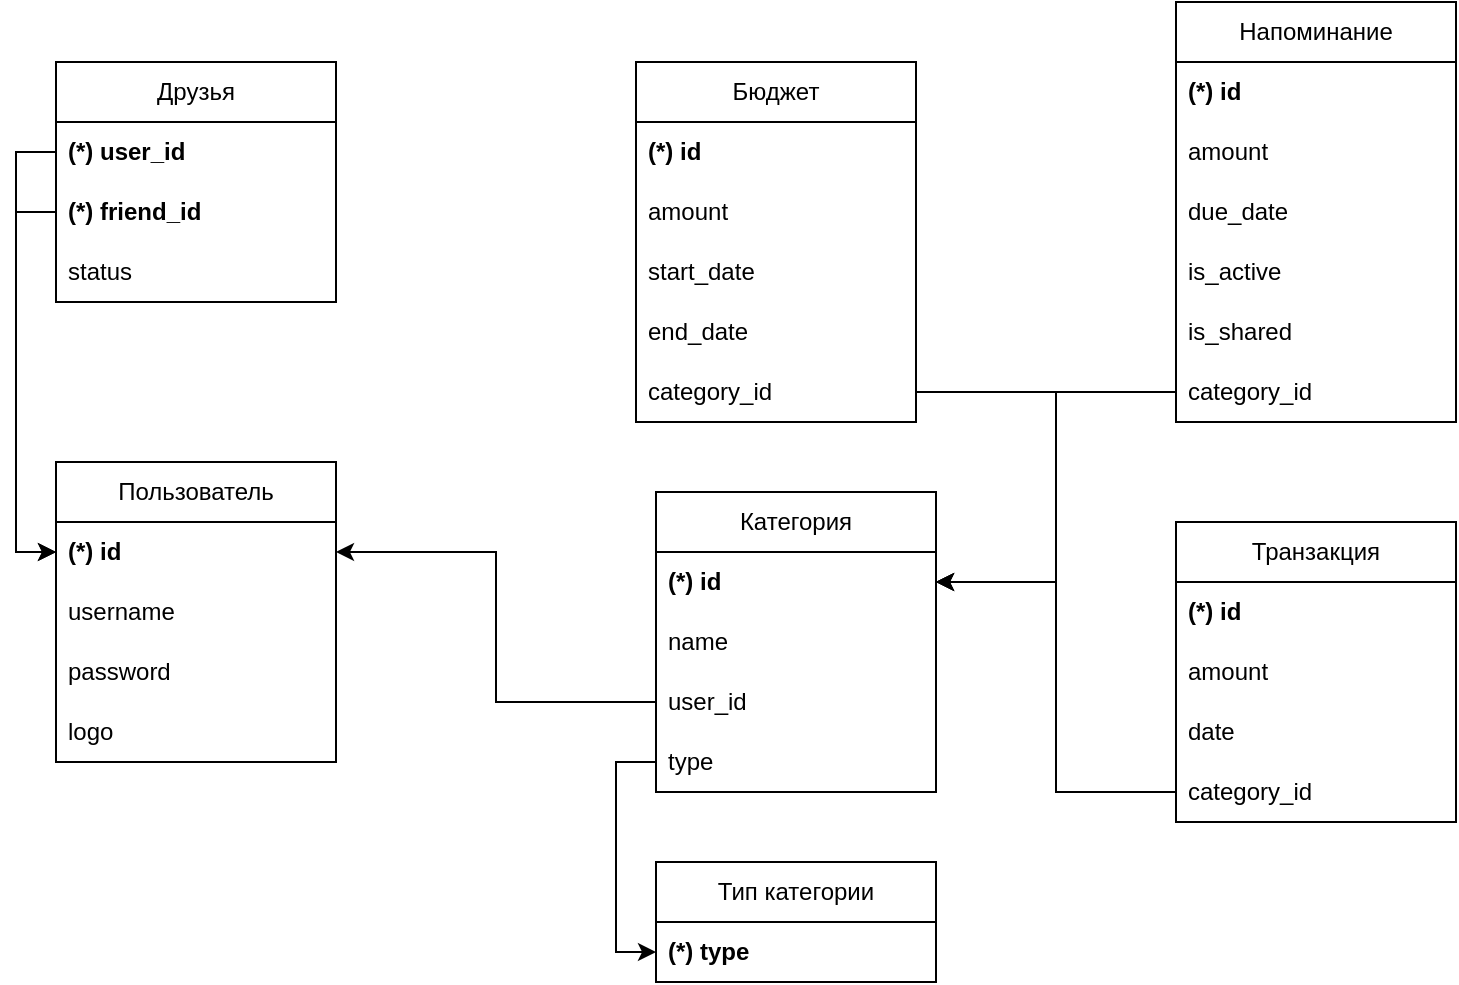 <mxfile version="24.8.4">
  <diagram name="Страница — 1" id="thmpnlYBNL14PKC0I9hq">
    <mxGraphModel dx="1395" dy="615" grid="1" gridSize="10" guides="1" tooltips="1" connect="1" arrows="1" fold="1" page="1" pageScale="1" pageWidth="1600" pageHeight="900" math="0" shadow="0">
      <root>
        <mxCell id="0" />
        <mxCell id="1" parent="0" />
        <mxCell id="7hybnSOsJ1aiHCKx3Wz7-70" value="Пользователь" style="swimlane;fontStyle=0;childLayout=stackLayout;horizontal=1;startSize=30;horizontalStack=0;resizeParent=1;resizeParentMax=0;resizeLast=0;collapsible=1;marginBottom=0;whiteSpace=wrap;html=1;" vertex="1" parent="1">
          <mxGeometry x="300" y="300" width="140" height="150" as="geometry" />
        </mxCell>
        <mxCell id="7hybnSOsJ1aiHCKx3Wz7-71" value="&lt;b&gt;(*) id&lt;/b&gt;" style="text;strokeColor=none;fillColor=none;align=left;verticalAlign=middle;spacingLeft=4;spacingRight=4;overflow=hidden;points=[[0,0.5],[1,0.5]];portConstraint=eastwest;rotatable=0;whiteSpace=wrap;html=1;" vertex="1" parent="7hybnSOsJ1aiHCKx3Wz7-70">
          <mxGeometry y="30" width="140" height="30" as="geometry" />
        </mxCell>
        <mxCell id="7hybnSOsJ1aiHCKx3Wz7-72" value="username" style="text;strokeColor=none;fillColor=none;align=left;verticalAlign=middle;spacingLeft=4;spacingRight=4;overflow=hidden;points=[[0,0.5],[1,0.5]];portConstraint=eastwest;rotatable=0;whiteSpace=wrap;html=1;" vertex="1" parent="7hybnSOsJ1aiHCKx3Wz7-70">
          <mxGeometry y="60" width="140" height="30" as="geometry" />
        </mxCell>
        <mxCell id="7hybnSOsJ1aiHCKx3Wz7-73" value="password" style="text;strokeColor=none;fillColor=none;align=left;verticalAlign=middle;spacingLeft=4;spacingRight=4;overflow=hidden;points=[[0,0.5],[1,0.5]];portConstraint=eastwest;rotatable=0;whiteSpace=wrap;html=1;" vertex="1" parent="7hybnSOsJ1aiHCKx3Wz7-70">
          <mxGeometry y="90" width="140" height="30" as="geometry" />
        </mxCell>
        <mxCell id="7hybnSOsJ1aiHCKx3Wz7-74" value="logo" style="text;strokeColor=none;fillColor=none;align=left;verticalAlign=middle;spacingLeft=4;spacingRight=4;overflow=hidden;points=[[0,0.5],[1,0.5]];portConstraint=eastwest;rotatable=0;whiteSpace=wrap;html=1;" vertex="1" parent="7hybnSOsJ1aiHCKx3Wz7-70">
          <mxGeometry y="120" width="140" height="30" as="geometry" />
        </mxCell>
        <mxCell id="7hybnSOsJ1aiHCKx3Wz7-75" value="Категория" style="swimlane;fontStyle=0;childLayout=stackLayout;horizontal=1;startSize=30;horizontalStack=0;resizeParent=1;resizeParentMax=0;resizeLast=0;collapsible=1;marginBottom=0;whiteSpace=wrap;html=1;" vertex="1" parent="1">
          <mxGeometry x="600" y="315" width="140" height="150" as="geometry" />
        </mxCell>
        <mxCell id="7hybnSOsJ1aiHCKx3Wz7-76" value="&lt;b&gt;(*) id&lt;/b&gt;" style="text;strokeColor=none;fillColor=none;align=left;verticalAlign=middle;spacingLeft=4;spacingRight=4;overflow=hidden;points=[[0,0.5],[1,0.5]];portConstraint=eastwest;rotatable=0;whiteSpace=wrap;html=1;" vertex="1" parent="7hybnSOsJ1aiHCKx3Wz7-75">
          <mxGeometry y="30" width="140" height="30" as="geometry" />
        </mxCell>
        <mxCell id="7hybnSOsJ1aiHCKx3Wz7-77" value="name" style="text;strokeColor=none;fillColor=none;align=left;verticalAlign=middle;spacingLeft=4;spacingRight=4;overflow=hidden;points=[[0,0.5],[1,0.5]];portConstraint=eastwest;rotatable=0;whiteSpace=wrap;html=1;" vertex="1" parent="7hybnSOsJ1aiHCKx3Wz7-75">
          <mxGeometry y="60" width="140" height="30" as="geometry" />
        </mxCell>
        <mxCell id="7hybnSOsJ1aiHCKx3Wz7-112" value="user_id" style="text;strokeColor=none;fillColor=none;align=left;verticalAlign=middle;spacingLeft=4;spacingRight=4;overflow=hidden;points=[[0,0.5],[1,0.5]];portConstraint=eastwest;rotatable=0;whiteSpace=wrap;html=1;" vertex="1" parent="7hybnSOsJ1aiHCKx3Wz7-75">
          <mxGeometry y="90" width="140" height="30" as="geometry" />
        </mxCell>
        <mxCell id="7hybnSOsJ1aiHCKx3Wz7-108" value="type" style="text;strokeColor=none;fillColor=none;align=left;verticalAlign=middle;spacingLeft=4;spacingRight=4;overflow=hidden;points=[[0,0.5],[1,0.5]];portConstraint=eastwest;rotatable=0;whiteSpace=wrap;html=1;" vertex="1" parent="7hybnSOsJ1aiHCKx3Wz7-75">
          <mxGeometry y="120" width="140" height="30" as="geometry" />
        </mxCell>
        <mxCell id="7hybnSOsJ1aiHCKx3Wz7-78" value="Транзакция" style="swimlane;fontStyle=0;childLayout=stackLayout;horizontal=1;startSize=30;horizontalStack=0;resizeParent=1;resizeParentMax=0;resizeLast=0;collapsible=1;marginBottom=0;whiteSpace=wrap;html=1;" vertex="1" parent="1">
          <mxGeometry x="860" y="330" width="140" height="150" as="geometry" />
        </mxCell>
        <mxCell id="7hybnSOsJ1aiHCKx3Wz7-79" value="&lt;b&gt;(*) id&lt;/b&gt;" style="text;strokeColor=none;fillColor=none;align=left;verticalAlign=middle;spacingLeft=4;spacingRight=4;overflow=hidden;points=[[0,0.5],[1,0.5]];portConstraint=eastwest;rotatable=0;whiteSpace=wrap;html=1;" vertex="1" parent="7hybnSOsJ1aiHCKx3Wz7-78">
          <mxGeometry y="30" width="140" height="30" as="geometry" />
        </mxCell>
        <mxCell id="7hybnSOsJ1aiHCKx3Wz7-80" value="amount" style="text;strokeColor=none;fillColor=none;align=left;verticalAlign=middle;spacingLeft=4;spacingRight=4;overflow=hidden;points=[[0,0.5],[1,0.5]];portConstraint=eastwest;rotatable=0;whiteSpace=wrap;html=1;" vertex="1" parent="7hybnSOsJ1aiHCKx3Wz7-78">
          <mxGeometry y="60" width="140" height="30" as="geometry" />
        </mxCell>
        <mxCell id="7hybnSOsJ1aiHCKx3Wz7-81" value="date" style="text;strokeColor=none;fillColor=none;align=left;verticalAlign=middle;spacingLeft=4;spacingRight=4;overflow=hidden;points=[[0,0.5],[1,0.5]];portConstraint=eastwest;rotatable=0;whiteSpace=wrap;html=1;" vertex="1" parent="7hybnSOsJ1aiHCKx3Wz7-78">
          <mxGeometry y="90" width="140" height="30" as="geometry" />
        </mxCell>
        <mxCell id="7hybnSOsJ1aiHCKx3Wz7-114" value="category_id" style="text;strokeColor=none;fillColor=none;align=left;verticalAlign=middle;spacingLeft=4;spacingRight=4;overflow=hidden;points=[[0,0.5],[1,0.5]];portConstraint=eastwest;rotatable=0;whiteSpace=wrap;html=1;" vertex="1" parent="7hybnSOsJ1aiHCKx3Wz7-78">
          <mxGeometry y="120" width="140" height="30" as="geometry" />
        </mxCell>
        <mxCell id="7hybnSOsJ1aiHCKx3Wz7-84" value="Тип категории" style="swimlane;fontStyle=0;childLayout=stackLayout;horizontal=1;startSize=30;horizontalStack=0;resizeParent=1;resizeParentMax=0;resizeLast=0;collapsible=1;marginBottom=0;whiteSpace=wrap;html=1;" vertex="1" parent="1">
          <mxGeometry x="600" y="500" width="140" height="60" as="geometry" />
        </mxCell>
        <mxCell id="7hybnSOsJ1aiHCKx3Wz7-85" value="&lt;b&gt;(*) type&lt;/b&gt;" style="text;strokeColor=none;fillColor=none;align=left;verticalAlign=middle;spacingLeft=4;spacingRight=4;overflow=hidden;points=[[0,0.5],[1,0.5]];portConstraint=eastwest;rotatable=0;whiteSpace=wrap;html=1;" vertex="1" parent="7hybnSOsJ1aiHCKx3Wz7-84">
          <mxGeometry y="30" width="140" height="30" as="geometry" />
        </mxCell>
        <mxCell id="7hybnSOsJ1aiHCKx3Wz7-87" value="Бюджет" style="swimlane;fontStyle=0;childLayout=stackLayout;horizontal=1;startSize=30;horizontalStack=0;resizeParent=1;resizeParentMax=0;resizeLast=0;collapsible=1;marginBottom=0;whiteSpace=wrap;html=1;" vertex="1" parent="1">
          <mxGeometry x="590" y="100" width="140" height="180" as="geometry" />
        </mxCell>
        <mxCell id="7hybnSOsJ1aiHCKx3Wz7-88" value="&lt;b&gt;(*) id&lt;/b&gt;" style="text;strokeColor=none;fillColor=none;align=left;verticalAlign=middle;spacingLeft=4;spacingRight=4;overflow=hidden;points=[[0,0.5],[1,0.5]];portConstraint=eastwest;rotatable=0;whiteSpace=wrap;html=1;" vertex="1" parent="7hybnSOsJ1aiHCKx3Wz7-87">
          <mxGeometry y="30" width="140" height="30" as="geometry" />
        </mxCell>
        <mxCell id="7hybnSOsJ1aiHCKx3Wz7-89" value="amount" style="text;strokeColor=none;fillColor=none;align=left;verticalAlign=middle;spacingLeft=4;spacingRight=4;overflow=hidden;points=[[0,0.5],[1,0.5]];portConstraint=eastwest;rotatable=0;whiteSpace=wrap;html=1;" vertex="1" parent="7hybnSOsJ1aiHCKx3Wz7-87">
          <mxGeometry y="60" width="140" height="30" as="geometry" />
        </mxCell>
        <mxCell id="7hybnSOsJ1aiHCKx3Wz7-90" value="start_date" style="text;strokeColor=none;fillColor=none;align=left;verticalAlign=middle;spacingLeft=4;spacingRight=4;overflow=hidden;points=[[0,0.5],[1,0.5]];portConstraint=eastwest;rotatable=0;whiteSpace=wrap;html=1;" vertex="1" parent="7hybnSOsJ1aiHCKx3Wz7-87">
          <mxGeometry y="90" width="140" height="30" as="geometry" />
        </mxCell>
        <mxCell id="7hybnSOsJ1aiHCKx3Wz7-91" value="end_date" style="text;strokeColor=none;fillColor=none;align=left;verticalAlign=middle;spacingLeft=4;spacingRight=4;overflow=hidden;points=[[0,0.5],[1,0.5]];portConstraint=eastwest;rotatable=0;whiteSpace=wrap;html=1;" vertex="1" parent="7hybnSOsJ1aiHCKx3Wz7-87">
          <mxGeometry y="120" width="140" height="30" as="geometry" />
        </mxCell>
        <mxCell id="7hybnSOsJ1aiHCKx3Wz7-118" value="category_id" style="text;strokeColor=none;fillColor=none;align=left;verticalAlign=middle;spacingLeft=4;spacingRight=4;overflow=hidden;points=[[0,0.5],[1,0.5]];portConstraint=eastwest;rotatable=0;whiteSpace=wrap;html=1;" vertex="1" parent="7hybnSOsJ1aiHCKx3Wz7-87">
          <mxGeometry y="150" width="140" height="30" as="geometry" />
        </mxCell>
        <mxCell id="7hybnSOsJ1aiHCKx3Wz7-93" value="Напоминание" style="swimlane;fontStyle=0;childLayout=stackLayout;horizontal=1;startSize=30;horizontalStack=0;resizeParent=1;resizeParentMax=0;resizeLast=0;collapsible=1;marginBottom=0;whiteSpace=wrap;html=1;" vertex="1" parent="1">
          <mxGeometry x="860" y="70" width="140" height="210" as="geometry" />
        </mxCell>
        <mxCell id="7hybnSOsJ1aiHCKx3Wz7-94" value="&lt;b&gt;(*) id&lt;/b&gt;" style="text;strokeColor=none;fillColor=none;align=left;verticalAlign=middle;spacingLeft=4;spacingRight=4;overflow=hidden;points=[[0,0.5],[1,0.5]];portConstraint=eastwest;rotatable=0;whiteSpace=wrap;html=1;" vertex="1" parent="7hybnSOsJ1aiHCKx3Wz7-93">
          <mxGeometry y="30" width="140" height="30" as="geometry" />
        </mxCell>
        <mxCell id="7hybnSOsJ1aiHCKx3Wz7-95" value="amount" style="text;strokeColor=none;fillColor=none;align=left;verticalAlign=middle;spacingLeft=4;spacingRight=4;overflow=hidden;points=[[0,0.5],[1,0.5]];portConstraint=eastwest;rotatable=0;whiteSpace=wrap;html=1;" vertex="1" parent="7hybnSOsJ1aiHCKx3Wz7-93">
          <mxGeometry y="60" width="140" height="30" as="geometry" />
        </mxCell>
        <mxCell id="7hybnSOsJ1aiHCKx3Wz7-96" value="due_date" style="text;strokeColor=none;fillColor=none;align=left;verticalAlign=middle;spacingLeft=4;spacingRight=4;overflow=hidden;points=[[0,0.5],[1,0.5]];portConstraint=eastwest;rotatable=0;whiteSpace=wrap;html=1;" vertex="1" parent="7hybnSOsJ1aiHCKx3Wz7-93">
          <mxGeometry y="90" width="140" height="30" as="geometry" />
        </mxCell>
        <mxCell id="7hybnSOsJ1aiHCKx3Wz7-97" value="is_active" style="text;strokeColor=none;fillColor=none;align=left;verticalAlign=middle;spacingLeft=4;spacingRight=4;overflow=hidden;points=[[0,0.5],[1,0.5]];portConstraint=eastwest;rotatable=0;whiteSpace=wrap;html=1;" vertex="1" parent="7hybnSOsJ1aiHCKx3Wz7-93">
          <mxGeometry y="120" width="140" height="30" as="geometry" />
        </mxCell>
        <mxCell id="7hybnSOsJ1aiHCKx3Wz7-98" value="is_shared" style="text;strokeColor=none;fillColor=none;align=left;verticalAlign=middle;spacingLeft=4;spacingRight=4;overflow=hidden;points=[[0,0.5],[1,0.5]];portConstraint=eastwest;rotatable=0;whiteSpace=wrap;html=1;" vertex="1" parent="7hybnSOsJ1aiHCKx3Wz7-93">
          <mxGeometry y="150" width="140" height="30" as="geometry" />
        </mxCell>
        <mxCell id="7hybnSOsJ1aiHCKx3Wz7-116" value="category_id" style="text;strokeColor=none;fillColor=none;align=left;verticalAlign=middle;spacingLeft=4;spacingRight=4;overflow=hidden;points=[[0,0.5],[1,0.5]];portConstraint=eastwest;rotatable=0;whiteSpace=wrap;html=1;" vertex="1" parent="7hybnSOsJ1aiHCKx3Wz7-93">
          <mxGeometry y="180" width="140" height="30" as="geometry" />
        </mxCell>
        <mxCell id="7hybnSOsJ1aiHCKx3Wz7-100" value="Друзья" style="swimlane;fontStyle=0;childLayout=stackLayout;horizontal=1;startSize=30;horizontalStack=0;resizeParent=1;resizeParentMax=0;resizeLast=0;collapsible=1;marginBottom=0;whiteSpace=wrap;html=1;" vertex="1" parent="1">
          <mxGeometry x="300" y="100" width="140" height="120" as="geometry" />
        </mxCell>
        <mxCell id="7hybnSOsJ1aiHCKx3Wz7-101" value="&lt;b&gt;(*) user_id&lt;/b&gt;" style="text;strokeColor=none;fillColor=none;align=left;verticalAlign=middle;spacingLeft=4;spacingRight=4;overflow=hidden;points=[[0,0.5],[1,0.5]];portConstraint=eastwest;rotatable=0;whiteSpace=wrap;html=1;" vertex="1" parent="7hybnSOsJ1aiHCKx3Wz7-100">
          <mxGeometry y="30" width="140" height="30" as="geometry" />
        </mxCell>
        <mxCell id="7hybnSOsJ1aiHCKx3Wz7-102" value="&lt;b&gt;(*) friend_id&lt;/b&gt;" style="text;strokeColor=none;fillColor=none;align=left;verticalAlign=middle;spacingLeft=4;spacingRight=4;overflow=hidden;points=[[0,0.5],[1,0.5]];portConstraint=eastwest;rotatable=0;whiteSpace=wrap;html=1;" vertex="1" parent="7hybnSOsJ1aiHCKx3Wz7-100">
          <mxGeometry y="60" width="140" height="30" as="geometry" />
        </mxCell>
        <mxCell id="7hybnSOsJ1aiHCKx3Wz7-103" value="status" style="text;strokeColor=none;fillColor=none;align=left;verticalAlign=middle;spacingLeft=4;spacingRight=4;overflow=hidden;points=[[0,0.5],[1,0.5]];portConstraint=eastwest;rotatable=0;whiteSpace=wrap;html=1;" vertex="1" parent="7hybnSOsJ1aiHCKx3Wz7-100">
          <mxGeometry y="90" width="140" height="30" as="geometry" />
        </mxCell>
        <mxCell id="7hybnSOsJ1aiHCKx3Wz7-106" style="edgeStyle=orthogonalEdgeStyle;rounded=0;orthogonalLoop=1;jettySize=auto;html=1;entryX=0;entryY=0.5;entryDx=0;entryDy=0;" edge="1" parent="1" source="7hybnSOsJ1aiHCKx3Wz7-101" target="7hybnSOsJ1aiHCKx3Wz7-71">
          <mxGeometry relative="1" as="geometry" />
        </mxCell>
        <mxCell id="7hybnSOsJ1aiHCKx3Wz7-107" style="edgeStyle=orthogonalEdgeStyle;rounded=0;orthogonalLoop=1;jettySize=auto;html=1;entryX=0;entryY=0.5;entryDx=0;entryDy=0;" edge="1" parent="1" source="7hybnSOsJ1aiHCKx3Wz7-102" target="7hybnSOsJ1aiHCKx3Wz7-71">
          <mxGeometry relative="1" as="geometry" />
        </mxCell>
        <mxCell id="7hybnSOsJ1aiHCKx3Wz7-111" style="edgeStyle=orthogonalEdgeStyle;rounded=0;orthogonalLoop=1;jettySize=auto;html=1;entryX=0;entryY=0.5;entryDx=0;entryDy=0;" edge="1" parent="1" source="7hybnSOsJ1aiHCKx3Wz7-108" target="7hybnSOsJ1aiHCKx3Wz7-85">
          <mxGeometry relative="1" as="geometry" />
        </mxCell>
        <mxCell id="7hybnSOsJ1aiHCKx3Wz7-113" style="edgeStyle=orthogonalEdgeStyle;rounded=0;orthogonalLoop=1;jettySize=auto;html=1;" edge="1" parent="1" source="7hybnSOsJ1aiHCKx3Wz7-112" target="7hybnSOsJ1aiHCKx3Wz7-71">
          <mxGeometry relative="1" as="geometry" />
        </mxCell>
        <mxCell id="7hybnSOsJ1aiHCKx3Wz7-115" style="edgeStyle=orthogonalEdgeStyle;rounded=0;orthogonalLoop=1;jettySize=auto;html=1;entryX=1;entryY=0.5;entryDx=0;entryDy=0;" edge="1" parent="1" source="7hybnSOsJ1aiHCKx3Wz7-114" target="7hybnSOsJ1aiHCKx3Wz7-76">
          <mxGeometry relative="1" as="geometry" />
        </mxCell>
        <mxCell id="7hybnSOsJ1aiHCKx3Wz7-117" style="edgeStyle=orthogonalEdgeStyle;rounded=0;orthogonalLoop=1;jettySize=auto;html=1;entryX=1;entryY=0.5;entryDx=0;entryDy=0;" edge="1" parent="1" source="7hybnSOsJ1aiHCKx3Wz7-116" target="7hybnSOsJ1aiHCKx3Wz7-76">
          <mxGeometry relative="1" as="geometry" />
        </mxCell>
        <mxCell id="7hybnSOsJ1aiHCKx3Wz7-121" style="edgeStyle=orthogonalEdgeStyle;rounded=0;orthogonalLoop=1;jettySize=auto;html=1;entryX=1;entryY=0.5;entryDx=0;entryDy=0;" edge="1" parent="1" source="7hybnSOsJ1aiHCKx3Wz7-118" target="7hybnSOsJ1aiHCKx3Wz7-76">
          <mxGeometry relative="1" as="geometry">
            <Array as="points">
              <mxPoint x="800" y="265" />
              <mxPoint x="800" y="360" />
            </Array>
          </mxGeometry>
        </mxCell>
      </root>
    </mxGraphModel>
  </diagram>
</mxfile>
